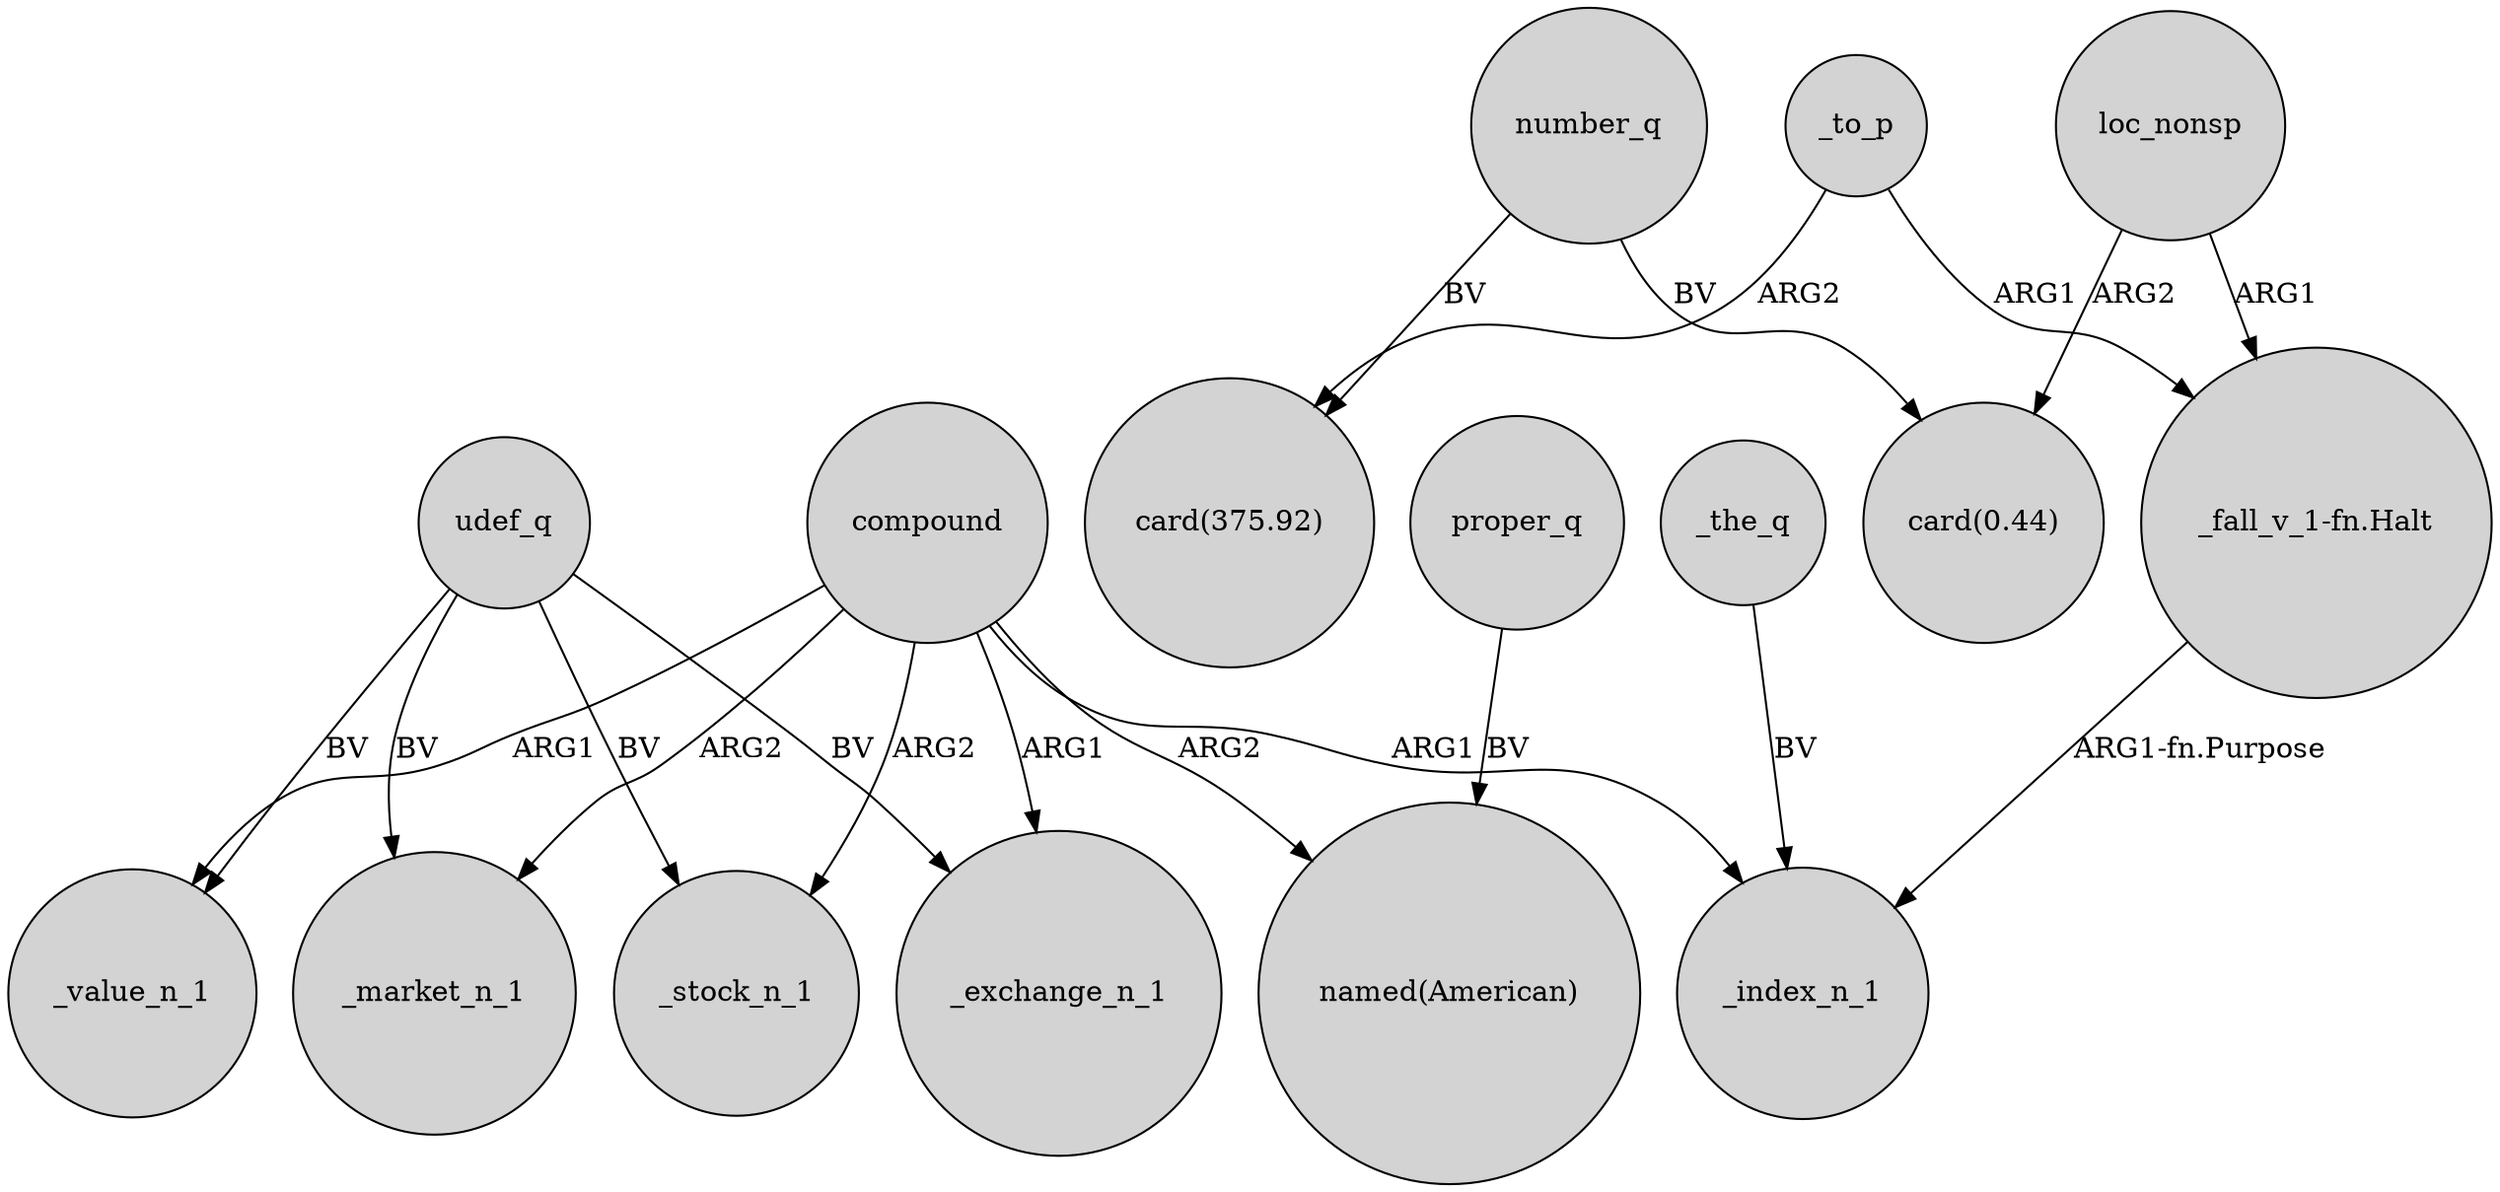 digraph {
	node [shape=circle style=filled]
	udef_q -> _market_n_1 [label=BV]
	_to_p -> "card(375.92)" [label=ARG2]
	compound -> _market_n_1 [label=ARG2]
	udef_q -> _exchange_n_1 [label=BV]
	udef_q -> _value_n_1 [label=BV]
	loc_nonsp -> "card(0.44)" [label=ARG2]
	"_fall_v_1-fn.Halt" -> _index_n_1 [label="ARG1-fn.Purpose"]
	_the_q -> _index_n_1 [label=BV]
	compound -> _exchange_n_1 [label=ARG1]
	loc_nonsp -> "_fall_v_1-fn.Halt" [label=ARG1]
	udef_q -> _stock_n_1 [label=BV]
	compound -> _stock_n_1 [label=ARG2]
	compound -> _index_n_1 [label=ARG1]
	compound -> "named(American)" [label=ARG2]
	compound -> _value_n_1 [label=ARG1]
	number_q -> "card(375.92)" [label=BV]
	proper_q -> "named(American)" [label=BV]
	number_q -> "card(0.44)" [label=BV]
	_to_p -> "_fall_v_1-fn.Halt" [label=ARG1]
}
